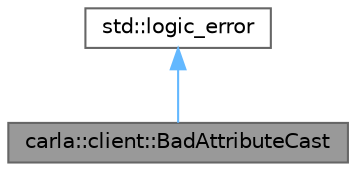 digraph "carla::client::BadAttributeCast"
{
 // INTERACTIVE_SVG=YES
 // LATEX_PDF_SIZE
  bgcolor="transparent";
  edge [fontname=Helvetica,fontsize=10,labelfontname=Helvetica,labelfontsize=10];
  node [fontname=Helvetica,fontsize=10,shape=box,height=0.2,width=0.4];
  Node1 [id="Node000001",label="carla::client::BadAttributeCast",height=0.2,width=0.4,color="gray40", fillcolor="grey60", style="filled", fontcolor="black",tooltip="Exception thrown when the value of an ActorAttribute cannot be cast to the requested type."];
  Node2 -> Node1 [id="edge1_Node000001_Node000002",dir="back",color="steelblue1",style="solid",tooltip=" "];
  Node2 [id="Node000002",label="std::logic_error",height=0.2,width=0.4,color="gray40", fillcolor="white", style="filled",tooltip=" "];
}
